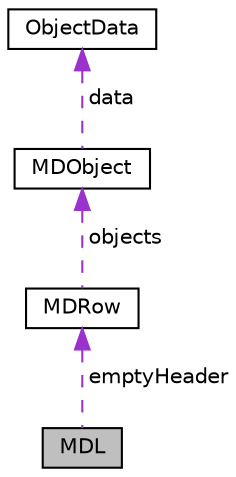 digraph "MDL"
{
  edge [fontname="Helvetica",fontsize="10",labelfontname="Helvetica",labelfontsize="10"];
  node [fontname="Helvetica",fontsize="10",shape=record];
  Node1 [label="MDL",height=0.2,width=0.4,color="black", fillcolor="grey75", style="filled", fontcolor="black"];
  Node2 -> Node1 [dir="back",color="darkorchid3",fontsize="10",style="dashed",label=" emptyHeader" ,fontname="Helvetica"];
  Node2 [label="MDRow",height=0.2,width=0.4,color="black", fillcolor="white", style="filled",URL="$classMDRow.html"];
  Node3 -> Node2 [dir="back",color="darkorchid3",fontsize="10",style="dashed",label=" objects" ,fontname="Helvetica"];
  Node3 [label="MDObject",height=0.2,width=0.4,color="black", fillcolor="white", style="filled",URL="$classMDObject.html"];
  Node4 -> Node3 [dir="back",color="darkorchid3",fontsize="10",style="dashed",label=" data" ,fontname="Helvetica"];
  Node4 [label="ObjectData",height=0.2,width=0.4,color="black", fillcolor="white", style="filled",URL="$unionObjectData.html"];
}

